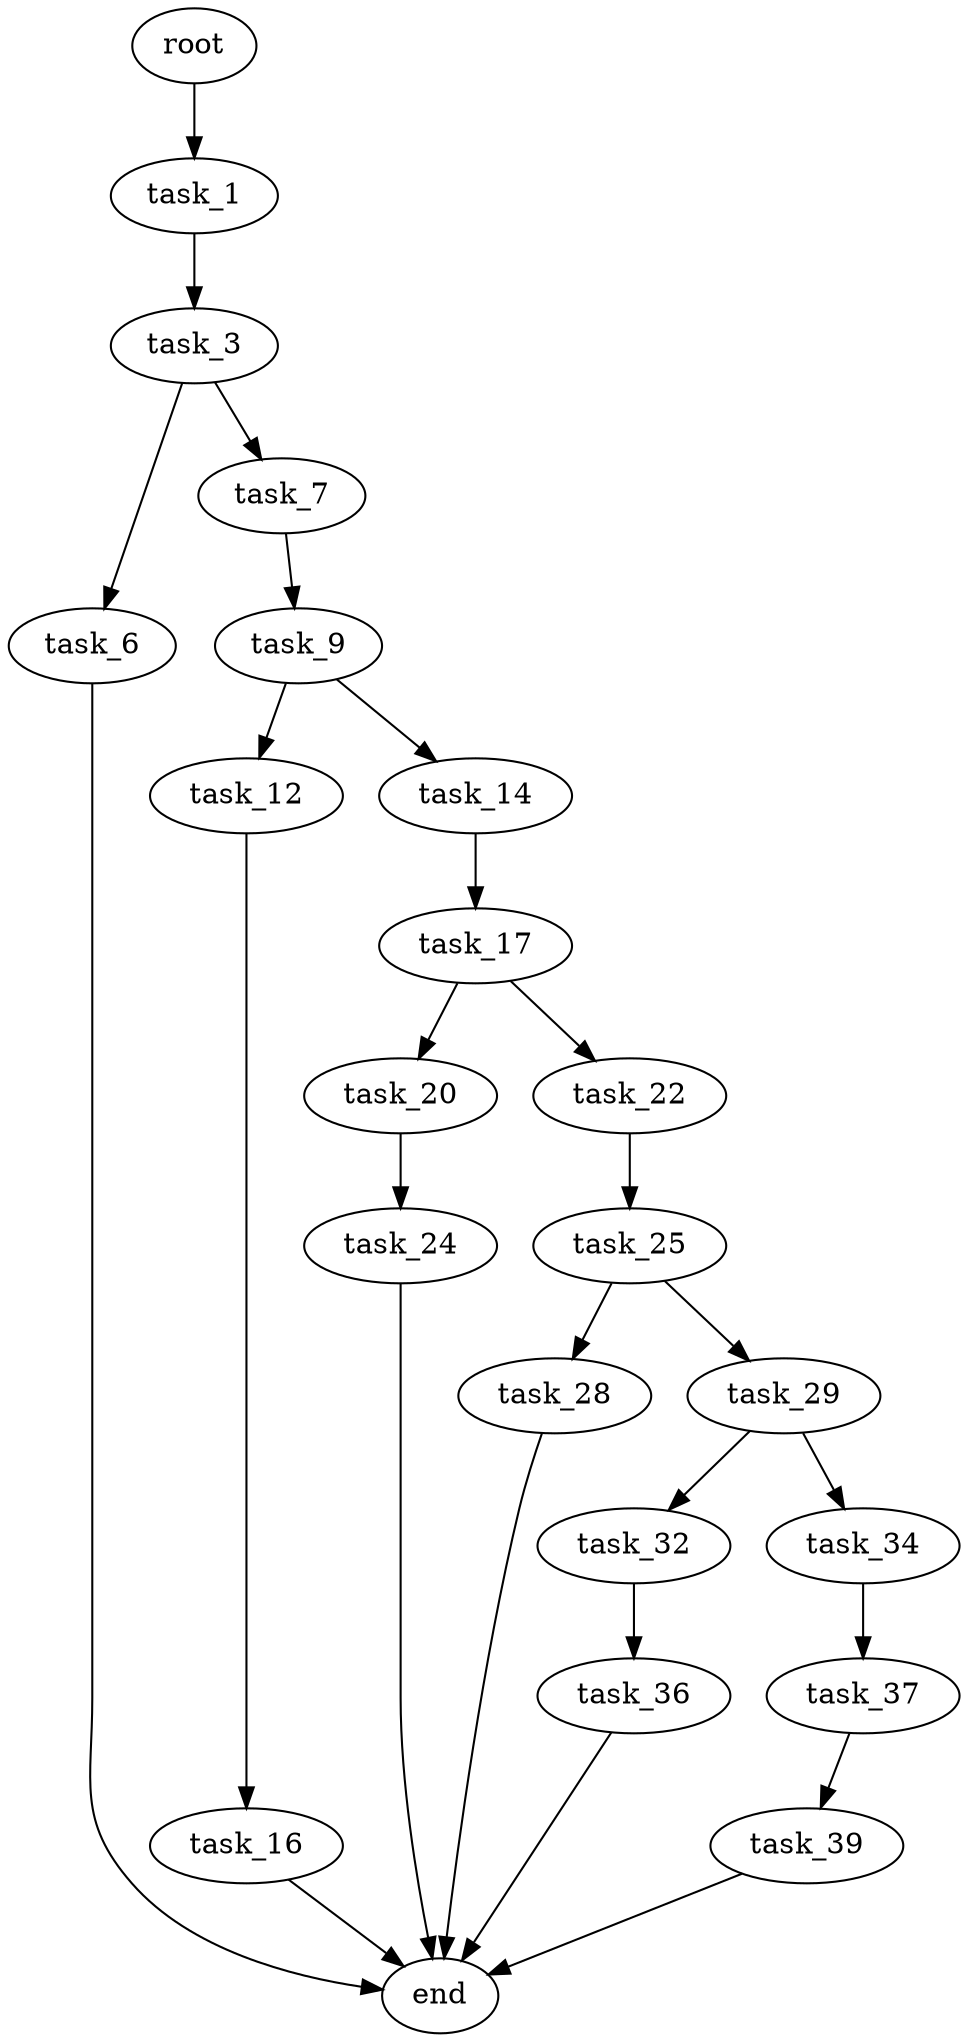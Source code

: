 digraph G {
  root [size="0.000000"];
  task_1 [size="195454088015.000000"];
  task_3 [size="28991029248.000000"];
  task_6 [size="134217728000.000000"];
  task_7 [size="482312552.000000"];
  task_9 [size="28991029248.000000"];
  task_12 [size="567673831611.000000"];
  task_14 [size="14382093997.000000"];
  task_16 [size="1073741824000.000000"];
  task_17 [size="2031264307.000000"];
  task_20 [size="169229741373.000000"];
  task_22 [size="964652655596.000000"];
  task_24 [size="1073741824000.000000"];
  task_25 [size="508646398101.000000"];
  task_28 [size="28991029248.000000"];
  task_29 [size="156609824647.000000"];
  task_32 [size="8589934592.000000"];
  task_34 [size="403472409789.000000"];
  task_36 [size="231928233984.000000"];
  task_37 [size="7502730329.000000"];
  task_39 [size="549755813888.000000"];
  end [size="0.000000"];

  root -> task_1 [size="1.000000"];
  task_1 -> task_3 [size="209715200.000000"];
  task_3 -> task_6 [size="75497472.000000"];
  task_3 -> task_7 [size="75497472.000000"];
  task_6 -> end [size="1.000000"];
  task_7 -> task_9 [size="33554432.000000"];
  task_9 -> task_12 [size="75497472.000000"];
  task_9 -> task_14 [size="75497472.000000"];
  task_12 -> task_16 [size="411041792.000000"];
  task_14 -> task_17 [size="679477248.000000"];
  task_16 -> end [size="1.000000"];
  task_17 -> task_20 [size="33554432.000000"];
  task_17 -> task_22 [size="33554432.000000"];
  task_20 -> task_24 [size="134217728.000000"];
  task_22 -> task_25 [size="679477248.000000"];
  task_24 -> end [size="1.000000"];
  task_25 -> task_28 [size="411041792.000000"];
  task_25 -> task_29 [size="411041792.000000"];
  task_28 -> end [size="1.000000"];
  task_29 -> task_32 [size="301989888.000000"];
  task_29 -> task_34 [size="301989888.000000"];
  task_32 -> task_36 [size="33554432.000000"];
  task_34 -> task_37 [size="301989888.000000"];
  task_36 -> end [size="1.000000"];
  task_37 -> task_39 [size="679477248.000000"];
  task_39 -> end [size="1.000000"];
}
